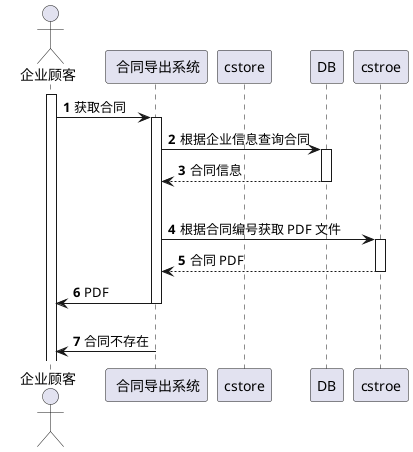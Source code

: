 @startuml
skin rose
'https://plantuml.com/class-diagram

class ChannelInboundHandlerAdapter
class NettyServerConfig
class NettyServer implements ApplicationListener, ApplicationRunner {
    - Channel serverChannel
    - EventLoopGroup bossGroup
    - EventLoopGroup workerGroup
    NettyServerConfig nettyServerConfig
    NettyServerInitializer nettyServerInitializer
    + run()
    + onApplicationEvent(ContextClosedEvent)
}
note left of NettyServer::onApplicationEvent
关闭系统释放连接
end note

class NettyServerInitializer {
    - WebSocketMessageFrameHandler
    - IdleTimeoutHandlerAdapter
}
note top of NettyServerInitializer: 配置并初始化服务端处理客户端Channel的Handlers

class IdleTimeoutHandlerAdapter extends ChannelInboundHandlerAdapter {
    - IdleConfig idleConfig;
}@startuml

 autonumber

 actor "企业顾客" as customer
 participant " 合同导出系统" as contract
 participant "cstore"

 activate customer
 customer -> contract ++: 获取合同

 contract -> DB ++: 根据企业信息查询合同
 return 合同信息

 alt 合同信息存在
 	contract -> cstroe ++: 根据合同编号获取 PDF 文件
 	return 合同 PDF
 	contract -> customer --: PDF
 else 合同信息不存在
 	contract -> customer --: 合同不存在


 @enduml

NettyServerInitializer ..> IdleTimeoutHandlerAdapter : 心跳检测

class ConnectionStateHandler extends ChannelInboundHandlerAdapter {
    - ReconnectHandler reconnectHandler;
    - ServerConnManager serverConnManager;
    + void channelActive() // 创建了新连接
    - void auth() // 鉴权
    + void channelRead() // 接收新消息
    + void exceptionCaught() // 异常
    + void channelInactive() // 断线、重连
}

class ConnectionAuthHandler extends ChannelInboundHandlerAdapter {
    - AuthFeign authFeign;
}

class AuthFeign {
    + Boolean authToken(ConnectorCredential credential);
}
ConnectionAuthHandler ..> AuthFeign: 鉴权

note top of ConnectionStateHandler: 处理客户端连接的状态变更

interface RetryPolicy {
    + boolean allowRetry(int retryCount);
    + long getSleepMs(int retryCount);
}

class ExponentialBackOffRetry implements RetryPolicy {
    - long initialSleepMs;
    - int maxRetryTimes;
    - int maxSleepMs;
}
note bottom of ExponentialBackOffRetry
随着重试次数的增加延长间隔时间
end note

class ReconnectHandler {
    - final RetryPolicy retryPolicy; // 构造方法传入，保证多态灵活性
    + void reconnect(ChannelHandlerContext ctx) throws Exception;
}

class ReconnectHandlerConfiguration {

}
ReconnectHandlerConfiguration ..> ExponentialBackOffRetry: 创建
ReconnectHandlerConfiguration ..> ReconnectHandler: 创建

ConnectionStateHandler ..> ReconnectHandler: 断线重连

NettyServer ..> NettyServerInitializer : 初始化NettyServer
NettyServer ..> NettyServerConfig: 获取配置
NettyServerInitializer ..> NettyServerConfig: 获取配置
NettyServerInitializer ..> ConnectionStateHandler: 连接状态

class Message {
    - ConnectorKey sender;
    - ConnectorKey receiver;
    - Date sendTime;
    - String topic;
    - String msgType;
    - String data; // 二进制转字符串
}
class ConnectorKey {
    - Serializable connectorId;
    - Long appId;
}
note bottom of ConnectorKey: 连接者需要用两个字段标识，是一个VO

interface ConnComposite {
    + void addConn(ConnectorKey, Connection)
    + void removeConn(ConnectorKey, connId)
    + Connection getConn(ConnectorKey, connId)
    + Map<ConnId, Connection> getConns(ConnectorKey)
    + boolean containsConn(Connector)
    + Result sendMsg(Message)
    + Result sendMsg(Message, UUID connId)
}
note right of ConnComposite : 组合模式

ConnComposite --> Message : 传输消息

class ServerConnManager implements ConnComposite {
    - Map<AppId, AppConnManager> apps;
    - RedisTemplate<AppId+ConnectorId, Host+Port> redis;
    - void addOnlineInfo(Connector)
    - void removeOnlineInfo(Connector)
    - ServerInfo serverRoute(Message, UUID connId)
}
class AppConnManager implements ConnComposite {
    - Long appId;
    - Map<ConnectorId, Connector> connectors;
}

class Connector {
    - Long appId;
    - Serializable connectorId;
    - Map<connId, Connection> conns;
}

class Connection {
    - UUID connId;
    - ChannelHandlerContext ctx;
    - Serializable connectorId;
}

ConnectionStateHandler ..> ServerConnManager: 保存Channel连接
ServerConnManager o-- AppConnManager
AppConnManager o-- Connector
Connector o-- Connection

@enduml